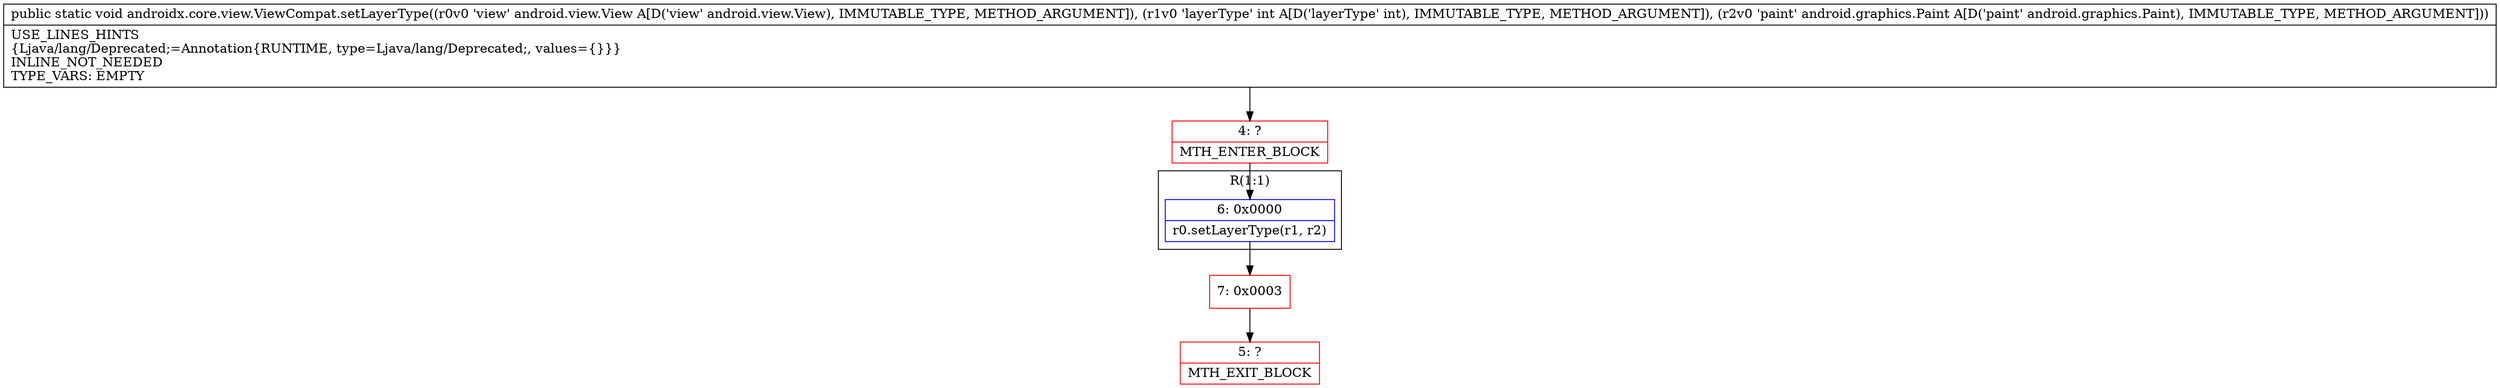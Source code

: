 digraph "CFG forandroidx.core.view.ViewCompat.setLayerType(Landroid\/view\/View;ILandroid\/graphics\/Paint;)V" {
subgraph cluster_Region_1075068069 {
label = "R(1:1)";
node [shape=record,color=blue];
Node_6 [shape=record,label="{6\:\ 0x0000|r0.setLayerType(r1, r2)\l}"];
}
Node_4 [shape=record,color=red,label="{4\:\ ?|MTH_ENTER_BLOCK\l}"];
Node_7 [shape=record,color=red,label="{7\:\ 0x0003}"];
Node_5 [shape=record,color=red,label="{5\:\ ?|MTH_EXIT_BLOCK\l}"];
MethodNode[shape=record,label="{public static void androidx.core.view.ViewCompat.setLayerType((r0v0 'view' android.view.View A[D('view' android.view.View), IMMUTABLE_TYPE, METHOD_ARGUMENT]), (r1v0 'layerType' int A[D('layerType' int), IMMUTABLE_TYPE, METHOD_ARGUMENT]), (r2v0 'paint' android.graphics.Paint A[D('paint' android.graphics.Paint), IMMUTABLE_TYPE, METHOD_ARGUMENT]))  | USE_LINES_HINTS\l\{Ljava\/lang\/Deprecated;=Annotation\{RUNTIME, type=Ljava\/lang\/Deprecated;, values=\{\}\}\}\lINLINE_NOT_NEEDED\lTYPE_VARS: EMPTY\l}"];
MethodNode -> Node_4;Node_6 -> Node_7;
Node_4 -> Node_6;
Node_7 -> Node_5;
}

